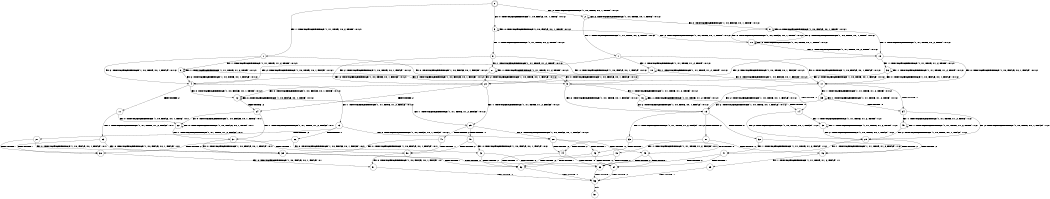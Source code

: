 digraph BCG {
size = "7, 10.5";
center = TRUE;
node [shape = circle];
0 [peripheries = 2];
0 -> 1 [label = "EX !1 !ATOMIC_EXCH_BRANCH (1, +1, TRUE, +0, 2, TRUE) !:0:1:2:"];
0 -> 2 [label = "EX !2 !ATOMIC_EXCH_BRANCH (1, +0, TRUE, +0, 1, TRUE) !:0:1:2:"];
0 -> 3 [label = "EX !0 !ATOMIC_EXCH_BRANCH (1, +0, FALSE, +0, 1, TRUE) !:0:1:2:"];
1 -> 4 [label = "EX !2 !ATOMIC_EXCH_BRANCH (1, +0, TRUE, +0, 1, FALSE) !:0:1:2:"];
1 -> 5 [label = "EX !0 !ATOMIC_EXCH_BRANCH (1, +0, FALSE, +0, 1, FALSE) !:0:1:2:"];
1 -> 6 [label = "EX !1 !ATOMIC_EXCH_BRANCH (1, +1, TRUE, +1, 2, TRUE) !:0:1:2:"];
2 -> 7 [label = "EX !1 !ATOMIC_EXCH_BRANCH (1, +1, TRUE, +0, 2, TRUE) !:0:1:2:"];
2 -> 8 [label = "EX !0 !ATOMIC_EXCH_BRANCH (1, +0, FALSE, +0, 1, TRUE) !:0:1:2:"];
2 -> 2 [label = "EX !2 !ATOMIC_EXCH_BRANCH (1, +0, TRUE, +0, 1, TRUE) !:0:1:2:"];
3 -> 9 [label = "EX !1 !ATOMIC_EXCH_BRANCH (1, +1, TRUE, +0, 2, TRUE) !:0:1:2:"];
3 -> 10 [label = "EX !2 !ATOMIC_EXCH_BRANCH (1, +0, TRUE, +0, 1, TRUE) !:0:1:2:"];
3 -> 3 [label = "EX !0 !ATOMIC_EXCH_BRANCH (1, +0, FALSE, +0, 1, TRUE) !:0:1:2:"];
4 -> 11 [label = "TERMINATE !2"];
4 -> 12 [label = "EX !0 !ATOMIC_EXCH_BRANCH (1, +0, FALSE, +0, 1, TRUE) !:0:1:2:"];
4 -> 13 [label = "EX !1 !ATOMIC_EXCH_BRANCH (1, +1, TRUE, +1, 2, FALSE) !:0:1:2:"];
5 -> 14 [label = "TERMINATE !0"];
5 -> 15 [label = "EX !2 !ATOMIC_EXCH_BRANCH (1, +0, TRUE, +0, 1, FALSE) !:0:1:2:"];
5 -> 16 [label = "EX !1 !ATOMIC_EXCH_BRANCH (1, +1, TRUE, +1, 2, TRUE) !:0:1:2:"];
6 -> 4 [label = "EX !2 !ATOMIC_EXCH_BRANCH (1, +0, TRUE, +0, 1, FALSE) !:0:1:2:"];
6 -> 5 [label = "EX !0 !ATOMIC_EXCH_BRANCH (1, +0, FALSE, +0, 1, FALSE) !:0:1:2:"];
6 -> 6 [label = "EX !1 !ATOMIC_EXCH_BRANCH (1, +1, TRUE, +1, 2, TRUE) !:0:1:2:"];
7 -> 17 [label = "EX !0 !ATOMIC_EXCH_BRANCH (1, +0, FALSE, +0, 1, FALSE) !:0:1:2:"];
7 -> 4 [label = "EX !2 !ATOMIC_EXCH_BRANCH (1, +0, TRUE, +0, 1, FALSE) !:0:1:2:"];
7 -> 18 [label = "EX !1 !ATOMIC_EXCH_BRANCH (1, +1, TRUE, +1, 2, TRUE) !:0:1:2:"];
8 -> 19 [label = "EX !1 !ATOMIC_EXCH_BRANCH (1, +1, TRUE, +0, 2, TRUE) !:0:1:2:"];
8 -> 10 [label = "EX !2 !ATOMIC_EXCH_BRANCH (1, +0, TRUE, +0, 1, TRUE) !:0:1:2:"];
8 -> 8 [label = "EX !0 !ATOMIC_EXCH_BRANCH (1, +0, FALSE, +0, 1, TRUE) !:0:1:2:"];
9 -> 20 [label = "EX !2 !ATOMIC_EXCH_BRANCH (1, +0, TRUE, +0, 1, FALSE) !:0:1:2:"];
9 -> 21 [label = "EX !1 !ATOMIC_EXCH_BRANCH (1, +1, TRUE, +1, 2, TRUE) !:0:1:2:"];
9 -> 5 [label = "EX !0 !ATOMIC_EXCH_BRANCH (1, +0, FALSE, +0, 1, FALSE) !:0:1:2:"];
10 -> 19 [label = "EX !1 !ATOMIC_EXCH_BRANCH (1, +1, TRUE, +0, 2, TRUE) !:0:1:2:"];
10 -> 10 [label = "EX !2 !ATOMIC_EXCH_BRANCH (1, +0, TRUE, +0, 1, TRUE) !:0:1:2:"];
10 -> 8 [label = "EX !0 !ATOMIC_EXCH_BRANCH (1, +0, FALSE, +0, 1, TRUE) !:0:1:2:"];
11 -> 22 [label = "EX !0 !ATOMIC_EXCH_BRANCH (1, +0, FALSE, +0, 1, TRUE) !:0:1:"];
11 -> 23 [label = "EX !1 !ATOMIC_EXCH_BRANCH (1, +1, TRUE, +1, 2, FALSE) !:0:1:"];
12 -> 24 [label = "TERMINATE !2"];
12 -> 25 [label = "EX !1 !ATOMIC_EXCH_BRANCH (1, +1, TRUE, +1, 2, FALSE) !:0:1:2:"];
12 -> 12 [label = "EX !0 !ATOMIC_EXCH_BRANCH (1, +0, FALSE, +0, 1, TRUE) !:0:1:2:"];
13 -> 26 [label = "TERMINATE !1"];
13 -> 27 [label = "TERMINATE !2"];
13 -> 28 [label = "EX !0 !ATOMIC_EXCH_BRANCH (1, +0, FALSE, +0, 1, FALSE) !:0:1:2:"];
14 -> 29 [label = "EX !2 !ATOMIC_EXCH_BRANCH (1, +0, TRUE, +0, 1, FALSE) !:1:2:"];
14 -> 30 [label = "EX !1 !ATOMIC_EXCH_BRANCH (1, +1, TRUE, +1, 2, TRUE) !:1:2:"];
15 -> 31 [label = "TERMINATE !2"];
15 -> 32 [label = "TERMINATE !0"];
15 -> 33 [label = "EX !1 !ATOMIC_EXCH_BRANCH (1, +1, TRUE, +1, 2, FALSE) !:0:1:2:"];
16 -> 14 [label = "TERMINATE !0"];
16 -> 15 [label = "EX !2 !ATOMIC_EXCH_BRANCH (1, +0, TRUE, +0, 1, FALSE) !:0:1:2:"];
16 -> 16 [label = "EX !1 !ATOMIC_EXCH_BRANCH (1, +1, TRUE, +1, 2, TRUE) !:0:1:2:"];
17 -> 34 [label = "TERMINATE !0"];
17 -> 15 [label = "EX !2 !ATOMIC_EXCH_BRANCH (1, +0, TRUE, +0, 1, FALSE) !:0:1:2:"];
17 -> 35 [label = "EX !1 !ATOMIC_EXCH_BRANCH (1, +1, TRUE, +1, 2, TRUE) !:0:1:2:"];
18 -> 17 [label = "EX !0 !ATOMIC_EXCH_BRANCH (1, +0, FALSE, +0, 1, FALSE) !:0:1:2:"];
18 -> 4 [label = "EX !2 !ATOMIC_EXCH_BRANCH (1, +0, TRUE, +0, 1, FALSE) !:0:1:2:"];
18 -> 18 [label = "EX !1 !ATOMIC_EXCH_BRANCH (1, +1, TRUE, +1, 2, TRUE) !:0:1:2:"];
19 -> 20 [label = "EX !2 !ATOMIC_EXCH_BRANCH (1, +0, TRUE, +0, 1, FALSE) !:0:1:2:"];
19 -> 36 [label = "EX !1 !ATOMIC_EXCH_BRANCH (1, +1, TRUE, +1, 2, TRUE) !:0:1:2:"];
19 -> 17 [label = "EX !0 !ATOMIC_EXCH_BRANCH (1, +0, FALSE, +0, 1, FALSE) !:0:1:2:"];
20 -> 24 [label = "TERMINATE !2"];
20 -> 25 [label = "EX !1 !ATOMIC_EXCH_BRANCH (1, +1, TRUE, +1, 2, FALSE) !:0:1:2:"];
20 -> 12 [label = "EX !0 !ATOMIC_EXCH_BRANCH (1, +0, FALSE, +0, 1, TRUE) !:0:1:2:"];
21 -> 20 [label = "EX !2 !ATOMIC_EXCH_BRANCH (1, +0, TRUE, +0, 1, FALSE) !:0:1:2:"];
21 -> 21 [label = "EX !1 !ATOMIC_EXCH_BRANCH (1, +1, TRUE, +1, 2, TRUE) !:0:1:2:"];
21 -> 5 [label = "EX !0 !ATOMIC_EXCH_BRANCH (1, +0, FALSE, +0, 1, FALSE) !:0:1:2:"];
22 -> 37 [label = "EX !1 !ATOMIC_EXCH_BRANCH (1, +1, TRUE, +1, 2, FALSE) !:0:1:"];
22 -> 22 [label = "EX !0 !ATOMIC_EXCH_BRANCH (1, +0, FALSE, +0, 1, TRUE) !:0:1:"];
23 -> 38 [label = "TERMINATE !1"];
23 -> 39 [label = "EX !0 !ATOMIC_EXCH_BRANCH (1, +0, FALSE, +0, 1, FALSE) !:0:1:"];
24 -> 37 [label = "EX !1 !ATOMIC_EXCH_BRANCH (1, +1, TRUE, +1, 2, FALSE) !:0:1:"];
24 -> 22 [label = "EX !0 !ATOMIC_EXCH_BRANCH (1, +0, FALSE, +0, 1, TRUE) !:0:1:"];
25 -> 40 [label = "TERMINATE !1"];
25 -> 41 [label = "TERMINATE !2"];
25 -> 28 [label = "EX !0 !ATOMIC_EXCH_BRANCH (1, +0, FALSE, +0, 1, FALSE) !:0:1:2:"];
26 -> 38 [label = "TERMINATE !2"];
26 -> 42 [label = "EX !0 !ATOMIC_EXCH_BRANCH (1, +0, FALSE, +0, 1, FALSE) !:0:2:"];
27 -> 38 [label = "TERMINATE !1"];
27 -> 39 [label = "EX !0 !ATOMIC_EXCH_BRANCH (1, +0, FALSE, +0, 1, FALSE) !:0:1:"];
28 -> 43 [label = "TERMINATE !1"];
28 -> 44 [label = "TERMINATE !2"];
28 -> 45 [label = "TERMINATE !0"];
29 -> 46 [label = "TERMINATE !2"];
29 -> 47 [label = "EX !1 !ATOMIC_EXCH_BRANCH (1, +1, TRUE, +1, 2, FALSE) !:1:2:"];
30 -> 29 [label = "EX !2 !ATOMIC_EXCH_BRANCH (1, +0, TRUE, +0, 1, FALSE) !:1:2:"];
30 -> 30 [label = "EX !1 !ATOMIC_EXCH_BRANCH (1, +1, TRUE, +1, 2, TRUE) !:1:2:"];
31 -> 46 [label = "TERMINATE !0"];
31 -> 48 [label = "EX !1 !ATOMIC_EXCH_BRANCH (1, +1, TRUE, +1, 2, FALSE) !:0:1:"];
32 -> 46 [label = "TERMINATE !2"];
32 -> 47 [label = "EX !1 !ATOMIC_EXCH_BRANCH (1, +1, TRUE, +1, 2, FALSE) !:1:2:"];
33 -> 43 [label = "TERMINATE !1"];
33 -> 44 [label = "TERMINATE !2"];
33 -> 45 [label = "TERMINATE !0"];
34 -> 29 [label = "EX !2 !ATOMIC_EXCH_BRANCH (1, +0, TRUE, +0, 1, FALSE) !:1:2:"];
34 -> 49 [label = "EX !1 !ATOMIC_EXCH_BRANCH (1, +1, TRUE, +1, 2, TRUE) !:1:2:"];
35 -> 34 [label = "TERMINATE !0"];
35 -> 15 [label = "EX !2 !ATOMIC_EXCH_BRANCH (1, +0, TRUE, +0, 1, FALSE) !:0:1:2:"];
35 -> 35 [label = "EX !1 !ATOMIC_EXCH_BRANCH (1, +1, TRUE, +1, 2, TRUE) !:0:1:2:"];
36 -> 20 [label = "EX !2 !ATOMIC_EXCH_BRANCH (1, +0, TRUE, +0, 1, FALSE) !:0:1:2:"];
36 -> 36 [label = "EX !1 !ATOMIC_EXCH_BRANCH (1, +1, TRUE, +1, 2, TRUE) !:0:1:2:"];
36 -> 17 [label = "EX !0 !ATOMIC_EXCH_BRANCH (1, +0, FALSE, +0, 1, FALSE) !:0:1:2:"];
37 -> 50 [label = "TERMINATE !1"];
37 -> 39 [label = "EX !0 !ATOMIC_EXCH_BRANCH (1, +0, FALSE, +0, 1, FALSE) !:0:1:"];
38 -> 51 [label = "EX !0 !ATOMIC_EXCH_BRANCH (1, +0, FALSE, +0, 1, FALSE) !:0:"];
39 -> 52 [label = "TERMINATE !1"];
39 -> 53 [label = "TERMINATE !0"];
40 -> 50 [label = "TERMINATE !2"];
40 -> 42 [label = "EX !0 !ATOMIC_EXCH_BRANCH (1, +0, FALSE, +0, 1, FALSE) !:0:2:"];
41 -> 50 [label = "TERMINATE !1"];
41 -> 39 [label = "EX !0 !ATOMIC_EXCH_BRANCH (1, +0, FALSE, +0, 1, FALSE) !:0:1:"];
42 -> 52 [label = "TERMINATE !2"];
42 -> 54 [label = "TERMINATE !0"];
43 -> 52 [label = "TERMINATE !2"];
43 -> 54 [label = "TERMINATE !0"];
44 -> 52 [label = "TERMINATE !1"];
44 -> 53 [label = "TERMINATE !0"];
45 -> 54 [label = "TERMINATE !1"];
45 -> 53 [label = "TERMINATE !2"];
46 -> 55 [label = "EX !1 !ATOMIC_EXCH_BRANCH (1, +1, TRUE, +1, 2, FALSE) !:1:"];
47 -> 54 [label = "TERMINATE !1"];
47 -> 53 [label = "TERMINATE !2"];
48 -> 52 [label = "TERMINATE !1"];
48 -> 53 [label = "TERMINATE !0"];
49 -> 29 [label = "EX !2 !ATOMIC_EXCH_BRANCH (1, +0, TRUE, +0, 1, FALSE) !:1:2:"];
49 -> 49 [label = "EX !1 !ATOMIC_EXCH_BRANCH (1, +1, TRUE, +1, 2, TRUE) !:1:2:"];
50 -> 51 [label = "EX !0 !ATOMIC_EXCH_BRANCH (1, +0, FALSE, +0, 1, FALSE) !:0:"];
51 -> 56 [label = "TERMINATE !0"];
52 -> 56 [label = "TERMINATE !0"];
53 -> 56 [label = "TERMINATE !1"];
54 -> 56 [label = "TERMINATE !2"];
55 -> 56 [label = "TERMINATE !1"];
56 -> 57 [label = "exit"];
}
